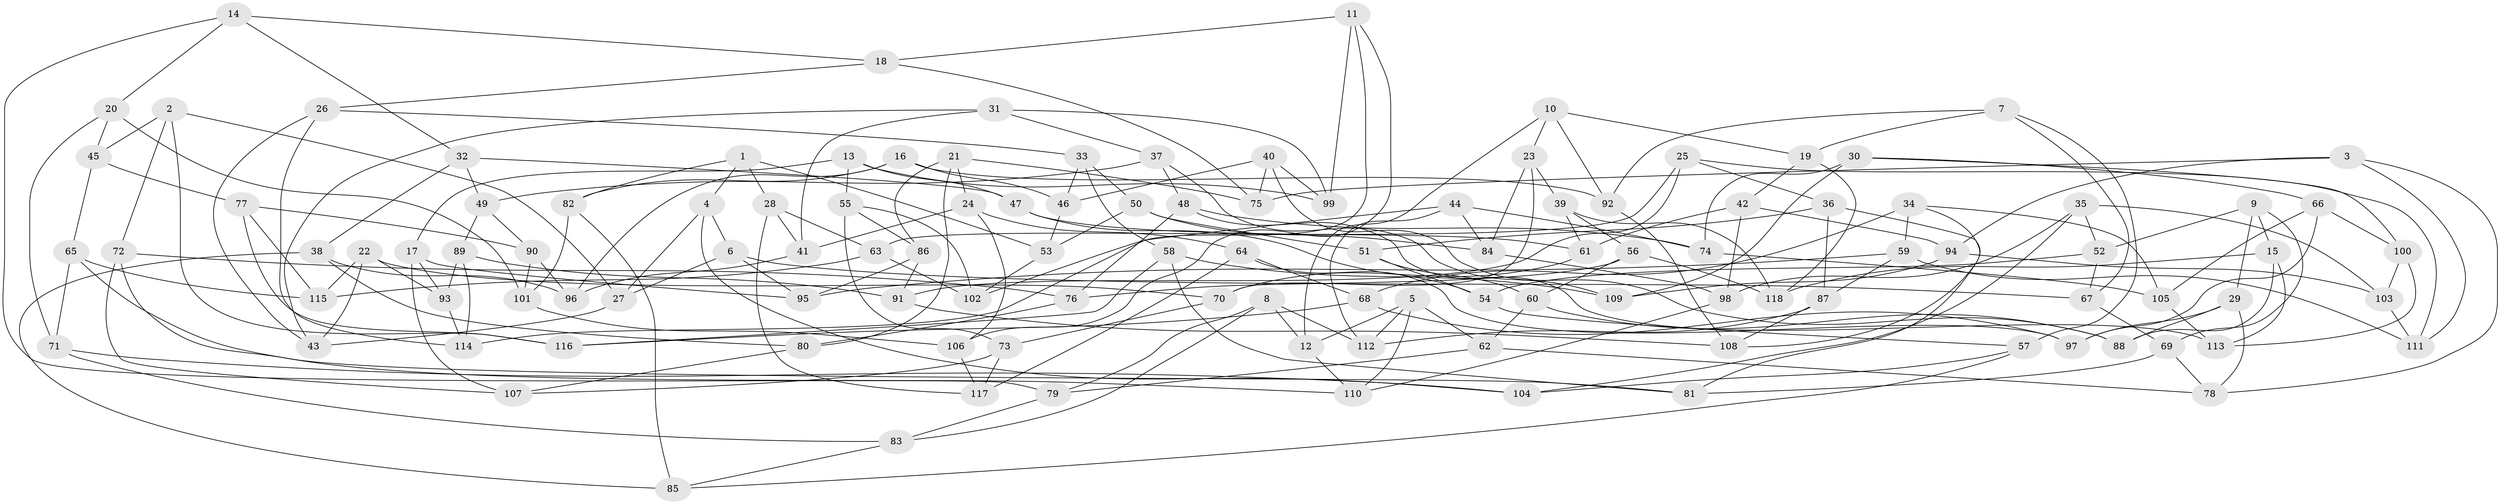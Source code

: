 // coarse degree distribution, {4: 0.40540540540540543, 6: 0.5135135135135135, 5: 0.08108108108108109}
// Generated by graph-tools (version 1.1) at 2025/42/03/06/25 10:42:22]
// undirected, 118 vertices, 236 edges
graph export_dot {
graph [start="1"]
  node [color=gray90,style=filled];
  1;
  2;
  3;
  4;
  5;
  6;
  7;
  8;
  9;
  10;
  11;
  12;
  13;
  14;
  15;
  16;
  17;
  18;
  19;
  20;
  21;
  22;
  23;
  24;
  25;
  26;
  27;
  28;
  29;
  30;
  31;
  32;
  33;
  34;
  35;
  36;
  37;
  38;
  39;
  40;
  41;
  42;
  43;
  44;
  45;
  46;
  47;
  48;
  49;
  50;
  51;
  52;
  53;
  54;
  55;
  56;
  57;
  58;
  59;
  60;
  61;
  62;
  63;
  64;
  65;
  66;
  67;
  68;
  69;
  70;
  71;
  72;
  73;
  74;
  75;
  76;
  77;
  78;
  79;
  80;
  81;
  82;
  83;
  84;
  85;
  86;
  87;
  88;
  89;
  90;
  91;
  92;
  93;
  94;
  95;
  96;
  97;
  98;
  99;
  100;
  101;
  102;
  103;
  104;
  105;
  106;
  107;
  108;
  109;
  110;
  111;
  112;
  113;
  114;
  115;
  116;
  117;
  118;
  1 -- 28;
  1 -- 53;
  1 -- 82;
  1 -- 4;
  2 -- 45;
  2 -- 116;
  2 -- 27;
  2 -- 72;
  3 -- 78;
  3 -- 111;
  3 -- 75;
  3 -- 94;
  4 -- 27;
  4 -- 104;
  4 -- 6;
  5 -- 110;
  5 -- 12;
  5 -- 62;
  5 -- 112;
  6 -- 95;
  6 -- 27;
  6 -- 67;
  7 -- 19;
  7 -- 92;
  7 -- 57;
  7 -- 67;
  8 -- 83;
  8 -- 79;
  8 -- 12;
  8 -- 112;
  9 -- 52;
  9 -- 15;
  9 -- 69;
  9 -- 29;
  10 -- 12;
  10 -- 92;
  10 -- 19;
  10 -- 23;
  11 -- 18;
  11 -- 114;
  11 -- 99;
  11 -- 106;
  12 -- 110;
  13 -- 55;
  13 -- 99;
  13 -- 17;
  13 -- 47;
  14 -- 79;
  14 -- 18;
  14 -- 32;
  14 -- 20;
  15 -- 113;
  15 -- 88;
  15 -- 118;
  16 -- 92;
  16 -- 82;
  16 -- 96;
  16 -- 46;
  17 -- 93;
  17 -- 107;
  17 -- 95;
  18 -- 26;
  18 -- 75;
  19 -- 42;
  19 -- 118;
  20 -- 101;
  20 -- 71;
  20 -- 45;
  21 -- 24;
  21 -- 80;
  21 -- 86;
  21 -- 75;
  22 -- 115;
  22 -- 93;
  22 -- 43;
  22 -- 70;
  23 -- 84;
  23 -- 39;
  23 -- 70;
  24 -- 106;
  24 -- 41;
  24 -- 64;
  25 -- 91;
  25 -- 36;
  25 -- 111;
  25 -- 63;
  26 -- 114;
  26 -- 43;
  26 -- 33;
  27 -- 43;
  28 -- 63;
  28 -- 41;
  28 -- 117;
  29 -- 88;
  29 -- 78;
  29 -- 97;
  30 -- 74;
  30 -- 100;
  30 -- 66;
  30 -- 109;
  31 -- 37;
  31 -- 43;
  31 -- 99;
  31 -- 41;
  32 -- 47;
  32 -- 49;
  32 -- 38;
  33 -- 46;
  33 -- 58;
  33 -- 50;
  34 -- 105;
  34 -- 108;
  34 -- 59;
  34 -- 68;
  35 -- 98;
  35 -- 104;
  35 -- 52;
  35 -- 103;
  36 -- 51;
  36 -- 81;
  36 -- 87;
  37 -- 109;
  37 -- 49;
  37 -- 48;
  38 -- 80;
  38 -- 96;
  38 -- 85;
  39 -- 61;
  39 -- 118;
  39 -- 56;
  40 -- 75;
  40 -- 46;
  40 -- 88;
  40 -- 99;
  41 -- 96;
  42 -- 61;
  42 -- 94;
  42 -- 98;
  44 -- 112;
  44 -- 74;
  44 -- 102;
  44 -- 84;
  45 -- 77;
  45 -- 65;
  46 -- 53;
  47 -- 54;
  47 -- 61;
  48 -- 76;
  48 -- 113;
  48 -- 74;
  49 -- 90;
  49 -- 89;
  50 -- 51;
  50 -- 84;
  50 -- 53;
  51 -- 60;
  51 -- 54;
  52 -- 67;
  52 -- 54;
  53 -- 102;
  54 -- 57;
  55 -- 86;
  55 -- 102;
  55 -- 73;
  56 -- 60;
  56 -- 118;
  56 -- 76;
  57 -- 104;
  57 -- 85;
  58 -- 116;
  58 -- 109;
  58 -- 81;
  59 -- 87;
  59 -- 111;
  59 -- 95;
  60 -- 62;
  60 -- 88;
  61 -- 70;
  62 -- 78;
  62 -- 79;
  63 -- 115;
  63 -- 102;
  64 -- 68;
  64 -- 97;
  64 -- 117;
  65 -- 115;
  65 -- 71;
  65 -- 81;
  66 -- 105;
  66 -- 100;
  66 -- 97;
  67 -- 69;
  68 -- 97;
  68 -- 116;
  69 -- 81;
  69 -- 78;
  70 -- 73;
  71 -- 104;
  71 -- 83;
  72 -- 110;
  72 -- 76;
  72 -- 107;
  73 -- 117;
  73 -- 107;
  74 -- 105;
  76 -- 80;
  77 -- 90;
  77 -- 115;
  77 -- 116;
  79 -- 83;
  80 -- 107;
  82 -- 85;
  82 -- 101;
  83 -- 85;
  84 -- 98;
  86 -- 91;
  86 -- 95;
  87 -- 112;
  87 -- 108;
  89 -- 91;
  89 -- 114;
  89 -- 93;
  90 -- 96;
  90 -- 101;
  91 -- 108;
  92 -- 108;
  93 -- 114;
  94 -- 103;
  94 -- 109;
  98 -- 110;
  100 -- 103;
  100 -- 113;
  101 -- 106;
  103 -- 111;
  105 -- 113;
  106 -- 117;
}
